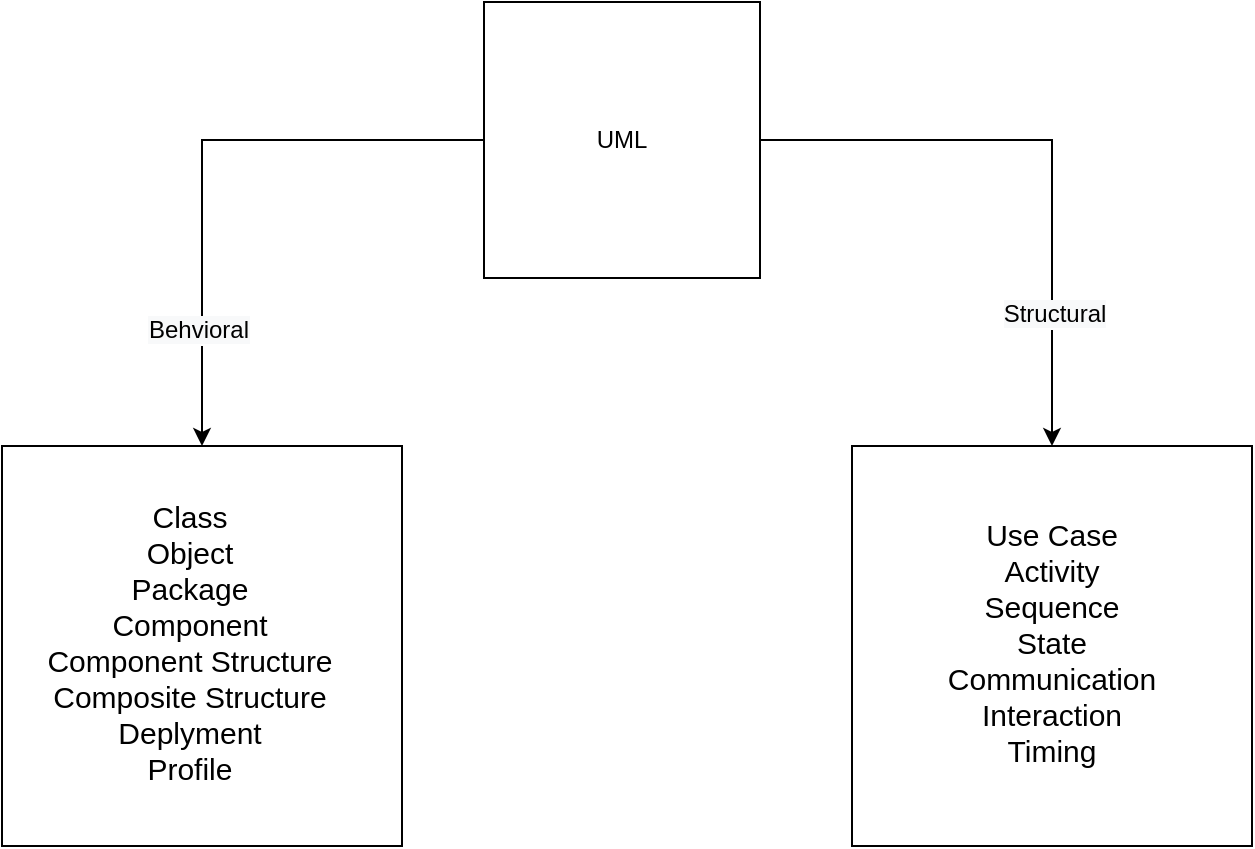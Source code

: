 <mxfile version="14.8.3" type="github">
  <diagram id="1wqHAJh1DKUwnAosQYlU" name="Page-1">
    <mxGraphModel dx="1042" dy="706" grid="0" gridSize="10" guides="1" tooltips="1" connect="1" arrows="1" fold="1" page="1" pageScale="1" pageWidth="850" pageHeight="1100" math="0" shadow="0">
      <root>
        <mxCell id="0" />
        <mxCell id="1" parent="0" />
        <mxCell id="rDqMr2C50JIM207bRzbc-3" style="edgeStyle=orthogonalEdgeStyle;rounded=0;orthogonalLoop=1;jettySize=auto;html=1;exitX=0;exitY=0.5;exitDx=0;exitDy=0;entryX=0.5;entryY=0;entryDx=0;entryDy=0;" edge="1" parent="1" source="rDqMr2C50JIM207bRzbc-1" target="rDqMr2C50JIM207bRzbc-2">
          <mxGeometry relative="1" as="geometry" />
        </mxCell>
        <mxCell id="rDqMr2C50JIM207bRzbc-7" value="&lt;span style=&quot;font-size: 12px ; background-color: rgb(248 , 249 , 250)&quot;&gt;Behvioral&lt;/span&gt;" style="edgeLabel;html=1;align=center;verticalAlign=middle;resizable=0;points=[];" vertex="1" connectable="0" parent="rDqMr2C50JIM207bRzbc-3">
          <mxGeometry x="0.605" y="-2" relative="1" as="geometry">
            <mxPoint as="offset" />
          </mxGeometry>
        </mxCell>
        <mxCell id="rDqMr2C50JIM207bRzbc-5" style="edgeStyle=orthogonalEdgeStyle;rounded=0;orthogonalLoop=1;jettySize=auto;html=1;exitX=1;exitY=0.5;exitDx=0;exitDy=0;" edge="1" parent="1" source="rDqMr2C50JIM207bRzbc-1" target="rDqMr2C50JIM207bRzbc-4">
          <mxGeometry relative="1" as="geometry" />
        </mxCell>
        <mxCell id="rDqMr2C50JIM207bRzbc-8" value="&lt;span style=&quot;font-size: 12px ; background-color: rgb(248 , 249 , 250)&quot;&gt;Structural&lt;/span&gt;" style="edgeLabel;html=1;align=center;verticalAlign=middle;resizable=0;points=[];" vertex="1" connectable="0" parent="rDqMr2C50JIM207bRzbc-5">
          <mxGeometry x="0.559" y="1" relative="1" as="geometry">
            <mxPoint as="offset" />
          </mxGeometry>
        </mxCell>
        <mxCell id="rDqMr2C50JIM207bRzbc-1" value="UML" style="whiteSpace=wrap;html=1;aspect=fixed;" vertex="1" parent="1">
          <mxGeometry x="394" y="29" width="138" height="138" as="geometry" />
        </mxCell>
        <mxCell id="rDqMr2C50JIM207bRzbc-2" value="" style="whiteSpace=wrap;html=1;aspect=fixed;" vertex="1" parent="1">
          <mxGeometry x="153" y="251" width="200" height="200" as="geometry" />
        </mxCell>
        <mxCell id="rDqMr2C50JIM207bRzbc-4" value="" style="whiteSpace=wrap;html=1;aspect=fixed;" vertex="1" parent="1">
          <mxGeometry x="578" y="251" width="200" height="200" as="geometry" />
        </mxCell>
        <mxCell id="rDqMr2C50JIM207bRzbc-9" value="Class&lt;br style=&quot;font-size: 15px;&quot;&gt;Object&lt;br style=&quot;font-size: 15px;&quot;&gt;Package&lt;br style=&quot;font-size: 15px;&quot;&gt;Component&lt;br style=&quot;font-size: 15px;&quot;&gt;Component Structure&lt;br style=&quot;font-size: 15px;&quot;&gt;Composite Structure&lt;br style=&quot;font-size: 15px;&quot;&gt;Deplyment&lt;br style=&quot;font-size: 15px;&quot;&gt;Profile" style="text;html=1;strokeColor=none;fillColor=none;align=center;verticalAlign=middle;whiteSpace=wrap;rounded=0;fontSize=15;" vertex="1" parent="1">
          <mxGeometry x="163" y="261" width="168" height="176" as="geometry" />
        </mxCell>
        <mxCell id="rDqMr2C50JIM207bRzbc-11" value="Use Case&lt;br&gt;Activity&lt;br&gt;Sequence&lt;br&gt;State&lt;br&gt;Communication&lt;br&gt;Interaction&lt;br&gt;Timing" style="text;html=1;strokeColor=none;fillColor=none;align=center;verticalAlign=middle;whiteSpace=wrap;rounded=0;fontSize=15;" vertex="1" parent="1">
          <mxGeometry x="594" y="261" width="168" height="176" as="geometry" />
        </mxCell>
      </root>
    </mxGraphModel>
  </diagram>
</mxfile>
